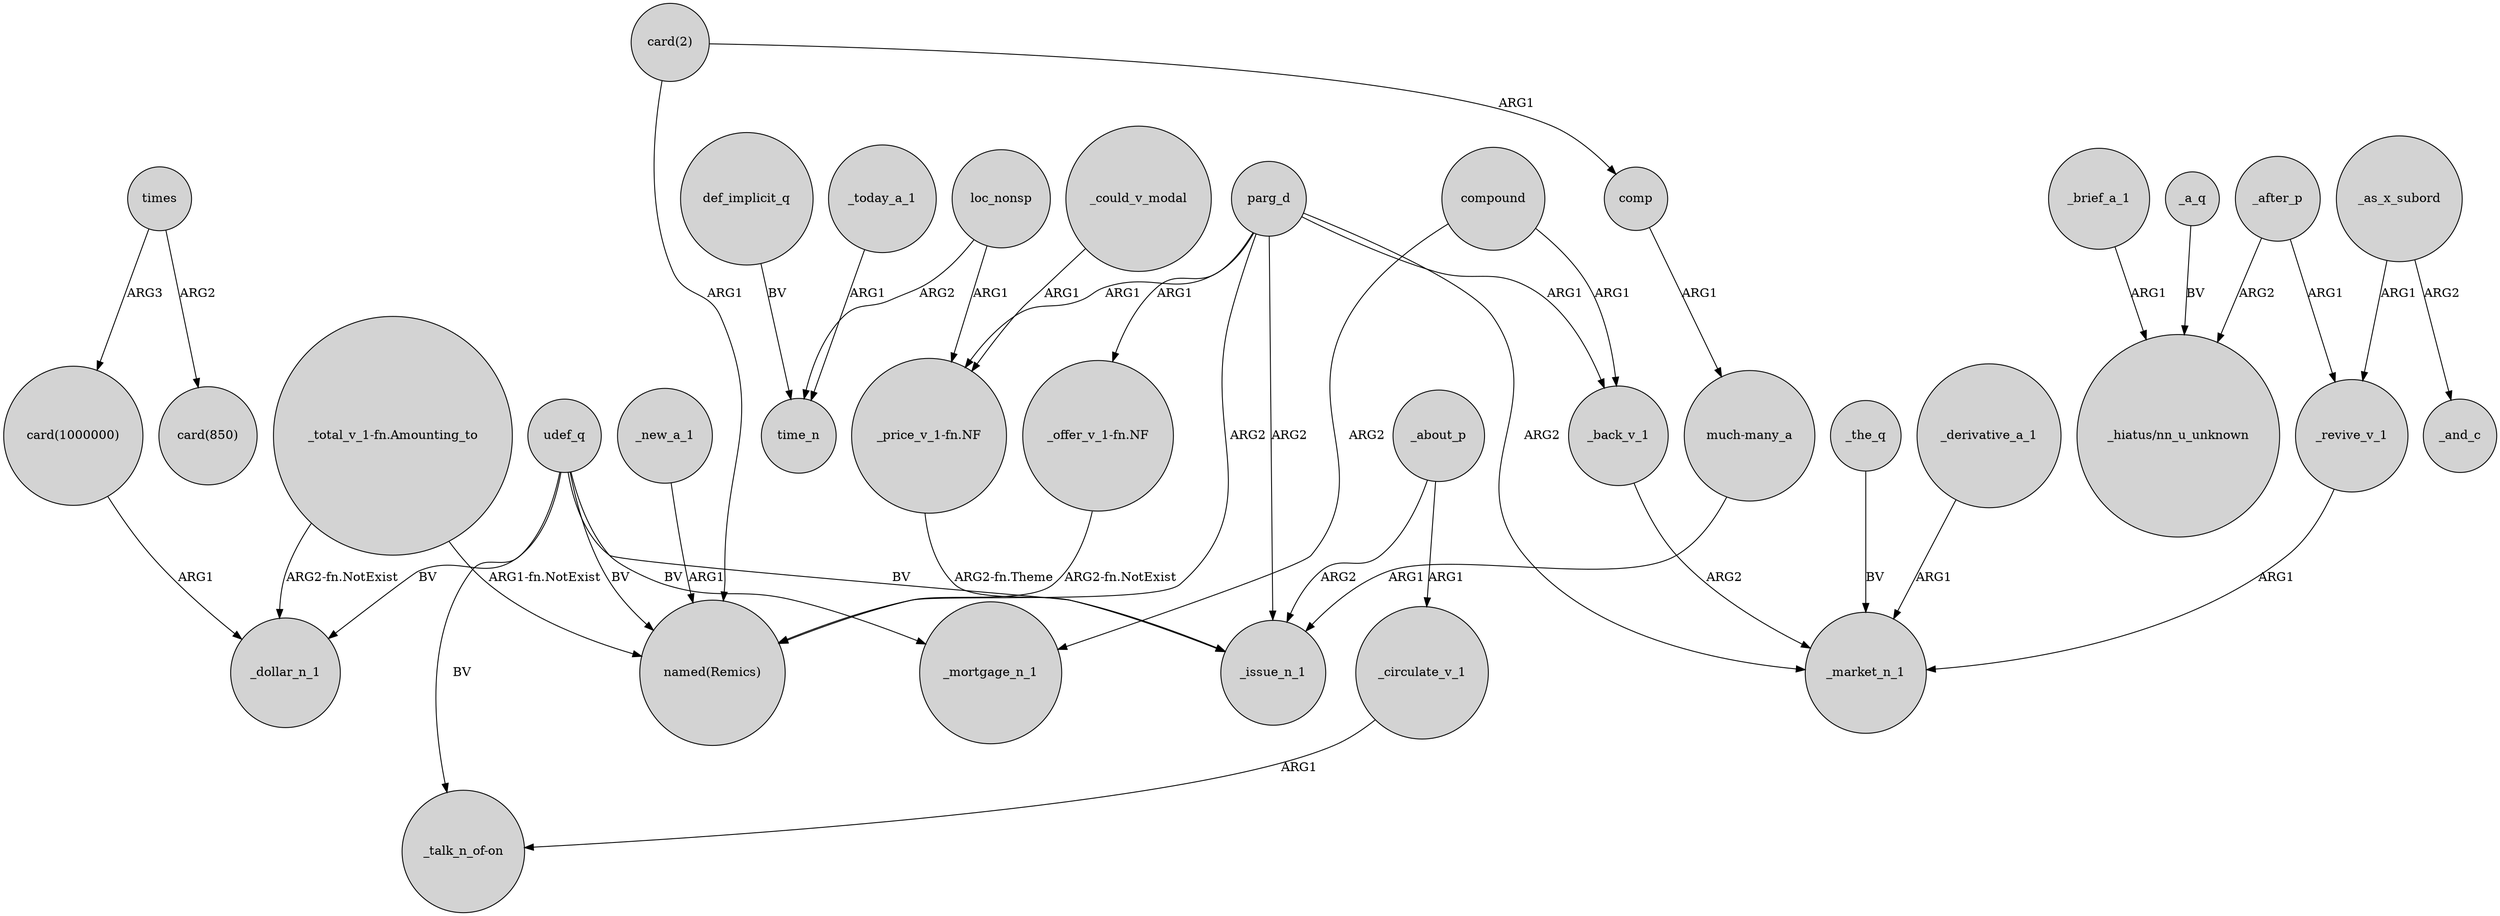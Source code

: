 digraph {
	node [shape=circle style=filled]
	"_total_v_1-fn.Amounting_to" -> _dollar_n_1 [label="ARG2-fn.NotExist"]
	"card(1000000)" -> _dollar_n_1 [label=ARG1]
	"_offer_v_1-fn.NF" -> "named(Remics)" [label="ARG2-fn.NotExist"]
	_about_p -> _circulate_v_1 [label=ARG1]
	times -> "card(850)" [label=ARG2]
	_about_p -> _issue_n_1 [label=ARG2]
	_today_a_1 -> time_n [label=ARG1]
	udef_q -> _mortgage_n_1 [label=BV]
	_after_p -> "_hiatus/nn_u_unknown" [label=ARG2]
	"_total_v_1-fn.Amounting_to" -> "named(Remics)" [label="ARG1-fn.NotExist"]
	_could_v_modal -> "_price_v_1-fn.NF" [label=ARG1]
	"_price_v_1-fn.NF" -> _issue_n_1 [label="ARG2-fn.Theme"]
	compound -> _back_v_1 [label=ARG1]
	compound -> _mortgage_n_1 [label=ARG2]
	loc_nonsp -> time_n [label=ARG2]
	parg_d -> _market_n_1 [label=ARG2]
	"card(2)" -> comp [label=ARG1]
	parg_d -> "named(Remics)" [label=ARG2]
	"much-many_a" -> _issue_n_1 [label=ARG1]
	comp -> "much-many_a" [label=ARG1]
	_revive_v_1 -> _market_n_1 [label=ARG1]
	udef_q -> "_talk_n_of-on" [label=BV]
	loc_nonsp -> "_price_v_1-fn.NF" [label=ARG1]
	_new_a_1 -> "named(Remics)" [label=ARG1]
	times -> "card(1000000)" [label=ARG3]
	_as_x_subord -> _and_c [label=ARG2]
	_back_v_1 -> _market_n_1 [label=ARG2]
	_as_x_subord -> _revive_v_1 [label=ARG1]
	udef_q -> _issue_n_1 [label=BV]
	"card(2)" -> "named(Remics)" [label=ARG1]
	_after_p -> _revive_v_1 [label=ARG1]
	parg_d -> _back_v_1 [label=ARG1]
	parg_d -> "_price_v_1-fn.NF" [label=ARG1]
	_a_q -> "_hiatus/nn_u_unknown" [label=BV]
	parg_d -> _issue_n_1 [label=ARG2]
	_brief_a_1 -> "_hiatus/nn_u_unknown" [label=ARG1]
	_the_q -> _market_n_1 [label=BV]
	parg_d -> "_offer_v_1-fn.NF" [label=ARG1]
	_circulate_v_1 -> "_talk_n_of-on" [label=ARG1]
	udef_q -> "named(Remics)" [label=BV]
	udef_q -> _dollar_n_1 [label=BV]
	def_implicit_q -> time_n [label=BV]
	_derivative_a_1 -> _market_n_1 [label=ARG1]
}
